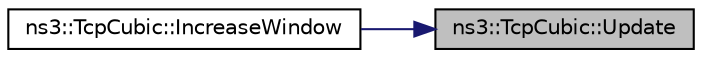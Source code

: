 digraph "ns3::TcpCubic::Update"
{
 // LATEX_PDF_SIZE
  edge [fontname="Helvetica",fontsize="10",labelfontname="Helvetica",labelfontsize="10"];
  node [fontname="Helvetica",fontsize="10",shape=record];
  rankdir="RL";
  Node1 [label="ns3::TcpCubic::Update",height=0.2,width=0.4,color="black", fillcolor="grey75", style="filled", fontcolor="black",tooltip="Cubic window update after a new ack received."];
  Node1 -> Node2 [dir="back",color="midnightblue",fontsize="10",style="solid",fontname="Helvetica"];
  Node2 [label="ns3::TcpCubic::IncreaseWindow",height=0.2,width=0.4,color="black", fillcolor="white", style="filled",URL="$classns3_1_1_tcp_cubic.html#a34659bfac2129d0c100d96e8ce7b24cd",tooltip="Congestion avoidance algorithm implementation."];
}

